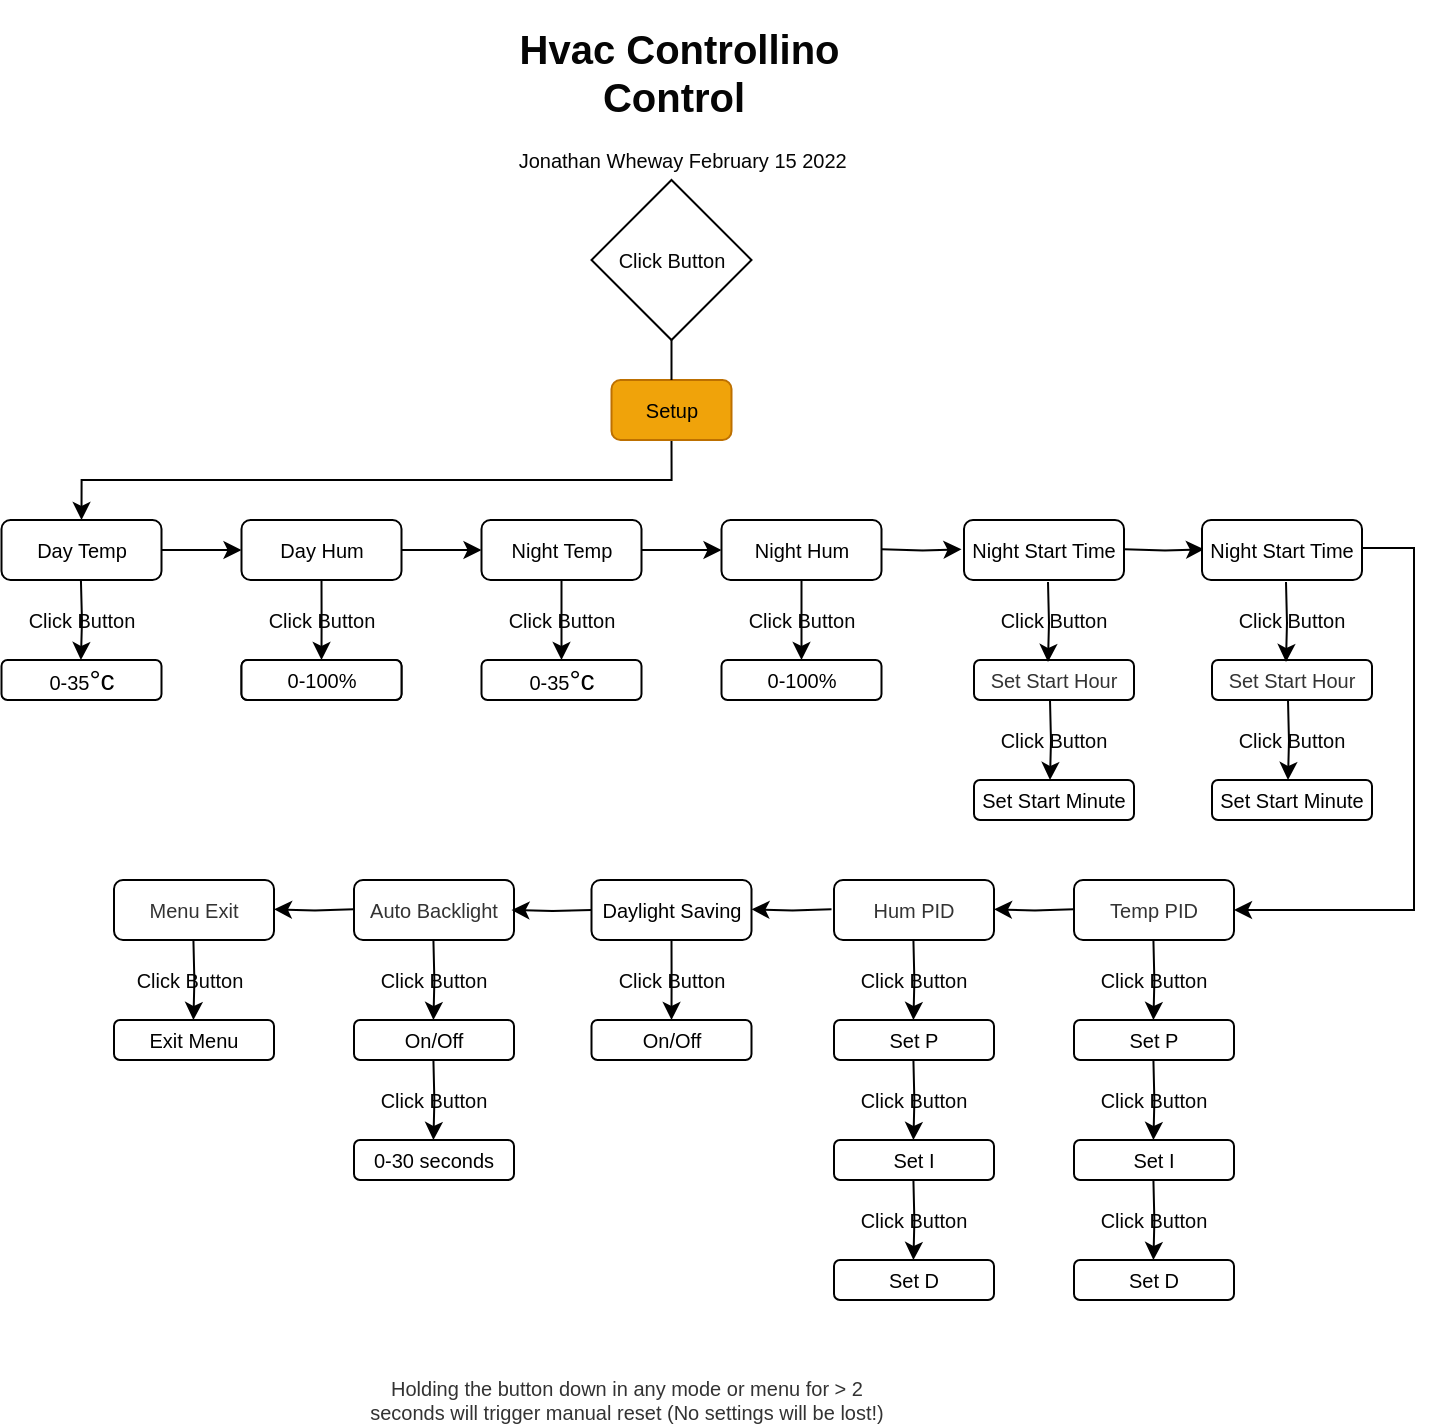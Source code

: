 <mxfile version="16.4.0" type="device"><diagram id="C5RBs43oDa-KdzZeNtuy" name="Page-1"><mxGraphModel dx="981" dy="486" grid="1" gridSize="10" guides="1" tooltips="1" connect="1" arrows="1" fold="1" page="1" pageScale="1" pageWidth="827" pageHeight="1169" math="0" shadow="0"><root><mxCell id="WIyWlLk6GJQsqaUBKTNV-0"/><mxCell id="WIyWlLk6GJQsqaUBKTNV-1" parent="WIyWlLk6GJQsqaUBKTNV-0"/><mxCell id="kayohgrcvyyo8fzq3_gH-1" value="" style="rhombus;whiteSpace=wrap;html=1;" parent="WIyWlLk6GJQsqaUBKTNV-1" vertex="1"><mxGeometry x="358.75" y="100" width="80" height="80" as="geometry"/></mxCell><mxCell id="uht7ExCB_Nv-VOzolGQ1-26" style="edgeStyle=orthogonalEdgeStyle;rounded=0;orthogonalLoop=1;jettySize=auto;html=1;exitX=0.5;exitY=1;exitDx=0;exitDy=0;entryX=0.5;entryY=0;entryDx=0;entryDy=0;fontSize=10;fontColor=#050505;" parent="WIyWlLk6GJQsqaUBKTNV-1" source="uht7ExCB_Nv-VOzolGQ1-10" target="uht7ExCB_Nv-VOzolGQ1-20" edge="1"><mxGeometry relative="1" as="geometry"/></mxCell><mxCell id="uht7ExCB_Nv-VOzolGQ1-10" value="Setup" style="rounded=1;whiteSpace=wrap;html=1;fontSize=10;fillColor=#f0a30a;strokeColor=#BD7000;fontColor=#000000;" parent="WIyWlLk6GJQsqaUBKTNV-1" vertex="1"><mxGeometry x="368.75" y="200" width="60" height="30" as="geometry"/></mxCell><mxCell id="uht7ExCB_Nv-VOzolGQ1-18" value="Click Button&lt;br&gt;" style="text;html=1;strokeColor=none;fillColor=none;align=center;verticalAlign=middle;whiteSpace=wrap;rounded=0;fontSize=10;fontColor=#050505;" parent="WIyWlLk6GJQsqaUBKTNV-1" vertex="1"><mxGeometry x="368.75" y="130" width="60" height="20" as="geometry"/></mxCell><mxCell id="uht7ExCB_Nv-VOzolGQ1-27" style="edgeStyle=orthogonalEdgeStyle;rounded=0;orthogonalLoop=1;jettySize=auto;html=1;exitX=1;exitY=0.5;exitDx=0;exitDy=0;entryX=0;entryY=0.5;entryDx=0;entryDy=0;fontSize=10;fontColor=#050505;" parent="WIyWlLk6GJQsqaUBKTNV-1" source="uht7ExCB_Nv-VOzolGQ1-20" target="uht7ExCB_Nv-VOzolGQ1-21" edge="1"><mxGeometry relative="1" as="geometry"/></mxCell><mxCell id="uht7ExCB_Nv-VOzolGQ1-20" value="&lt;font color=&quot;#000000&quot;&gt;Day Temp&lt;/font&gt;" style="rounded=1;whiteSpace=wrap;html=1;fontSize=10;fontColor=#CCCCCC;rotation=0;" parent="WIyWlLk6GJQsqaUBKTNV-1" vertex="1"><mxGeometry x="63.75" y="270" width="80" height="30" as="geometry"/></mxCell><mxCell id="uht7ExCB_Nv-VOzolGQ1-28" style="edgeStyle=orthogonalEdgeStyle;rounded=0;orthogonalLoop=1;jettySize=auto;html=1;exitX=1;exitY=0.5;exitDx=0;exitDy=0;entryX=0;entryY=0.5;entryDx=0;entryDy=0;fontSize=10;fontColor=#050505;" parent="WIyWlLk6GJQsqaUBKTNV-1" source="uht7ExCB_Nv-VOzolGQ1-21" target="uht7ExCB_Nv-VOzolGQ1-22" edge="1"><mxGeometry relative="1" as="geometry"/></mxCell><mxCell id="uht7ExCB_Nv-VOzolGQ1-44" style="edgeStyle=orthogonalEdgeStyle;rounded=0;orthogonalLoop=1;jettySize=auto;html=1;exitX=0.5;exitY=1;exitDx=0;exitDy=0;entryX=0.5;entryY=0;entryDx=0;entryDy=0;fontSize=10;fontColor=#050505;" parent="WIyWlLk6GJQsqaUBKTNV-1" source="uht7ExCB_Nv-VOzolGQ1-21" edge="1"><mxGeometry relative="1" as="geometry"><mxPoint x="223.75" y="340" as="targetPoint"/></mxGeometry></mxCell><mxCell id="uht7ExCB_Nv-VOzolGQ1-21" value="&lt;font color=&quot;#000000&quot;&gt;Day Hum&lt;/font&gt;" style="rounded=1;whiteSpace=wrap;html=1;fontSize=10;fontColor=#CCCCCC;rotation=0;" parent="WIyWlLk6GJQsqaUBKTNV-1" vertex="1"><mxGeometry x="183.75" y="270" width="80" height="30" as="geometry"/></mxCell><mxCell id="uht7ExCB_Nv-VOzolGQ1-29" value="" style="edgeStyle=orthogonalEdgeStyle;rounded=0;orthogonalLoop=1;jettySize=auto;html=1;fontSize=10;fontColor=#050505;" parent="WIyWlLk6GJQsqaUBKTNV-1" source="uht7ExCB_Nv-VOzolGQ1-22" target="uht7ExCB_Nv-VOzolGQ1-23" edge="1"><mxGeometry relative="1" as="geometry"/></mxCell><mxCell id="uht7ExCB_Nv-VOzolGQ1-45" style="edgeStyle=orthogonalEdgeStyle;rounded=0;orthogonalLoop=1;jettySize=auto;html=1;exitX=0.5;exitY=1;exitDx=0;exitDy=0;entryX=0.5;entryY=0;entryDx=0;entryDy=0;fontSize=10;fontColor=#050505;" parent="WIyWlLk6GJQsqaUBKTNV-1" source="uht7ExCB_Nv-VOzolGQ1-22" target="uht7ExCB_Nv-VOzolGQ1-43" edge="1"><mxGeometry relative="1" as="geometry"/></mxCell><mxCell id="uht7ExCB_Nv-VOzolGQ1-22" value="&lt;font color=&quot;#000000&quot;&gt;Night Temp&lt;/font&gt;" style="rounded=1;whiteSpace=wrap;html=1;fontSize=10;fontColor=#CCCCCC;rotation=0;" parent="WIyWlLk6GJQsqaUBKTNV-1" vertex="1"><mxGeometry x="303.75" y="270" width="80" height="30" as="geometry"/></mxCell><mxCell id="uht7ExCB_Nv-VOzolGQ1-48" style="edgeStyle=orthogonalEdgeStyle;rounded=0;orthogonalLoop=1;jettySize=auto;html=1;exitX=0.5;exitY=1;exitDx=0;exitDy=0;entryX=0.5;entryY=0;entryDx=0;entryDy=0;fontSize=10;fontColor=#050505;" parent="WIyWlLk6GJQsqaUBKTNV-1" source="uht7ExCB_Nv-VOzolGQ1-23" target="uht7ExCB_Nv-VOzolGQ1-46" edge="1"><mxGeometry relative="1" as="geometry"/></mxCell><mxCell id="uht7ExCB_Nv-VOzolGQ1-23" value="&lt;span style=&quot;color: rgb(0 , 0 , 0)&quot;&gt;Night Hum&lt;/span&gt;" style="rounded=1;whiteSpace=wrap;html=1;fontSize=10;fontColor=#CCCCCC;rotation=0;" parent="WIyWlLk6GJQsqaUBKTNV-1" vertex="1"><mxGeometry x="423.75" y="270" width="80" height="30" as="geometry"/></mxCell><mxCell id="uht7ExCB_Nv-VOzolGQ1-56" style="edgeStyle=orthogonalEdgeStyle;rounded=0;orthogonalLoop=1;jettySize=auto;html=1;exitX=1;exitY=0.5;exitDx=0;exitDy=0;fontSize=10;fontColor=#050505;entryX=1;entryY=0.5;entryDx=0;entryDy=0;" parent="WIyWlLk6GJQsqaUBKTNV-1" edge="1" target="85KR3ablWxNYl-LIiudF-0"><mxGeometry relative="1" as="geometry"><mxPoint x="710" y="500" as="targetPoint"/><Array as="points"><mxPoint x="740" y="284"/><mxPoint x="770" y="284"/><mxPoint x="770" y="465"/></Array><mxPoint x="740" y="280" as="sourcePoint"/></mxGeometry></mxCell><mxCell id="uht7ExCB_Nv-VOzolGQ1-43" value="&lt;span style=&quot;color: rgb(0 , 0 , 0)&quot;&gt;0-35&lt;/span&gt;&lt;font style=&quot;color: rgb(0 , 0 , 0) ; font-size: 14px&quot;&gt;°c&lt;/font&gt;" style="rounded=1;whiteSpace=wrap;html=1;fontSize=10;fontColor=#CCCCCC;rotation=0;" parent="WIyWlLk6GJQsqaUBKTNV-1" vertex="1"><mxGeometry x="303.75" y="340" width="80" height="20" as="geometry"/></mxCell><mxCell id="uht7ExCB_Nv-VOzolGQ1-46" value="&lt;span style=&quot;color: rgb(0 , 0 , 0)&quot;&gt;0-100%&lt;/span&gt;" style="rounded=1;whiteSpace=wrap;html=1;fontSize=10;fontColor=#CCCCCC;rotation=0;" parent="WIyWlLk6GJQsqaUBKTNV-1" vertex="1"><mxGeometry x="423.75" y="340" width="80" height="20" as="geometry"/></mxCell><mxCell id="uht7ExCB_Nv-VOzolGQ1-61" value="&lt;span data-lucid-type=&quot;application/vnd.lucid.text&quot; data-lucid-content=&quot;{&amp;#34;t&amp;#34;:&amp;#34;Diagnostic&amp;#34;,&amp;#34;m&amp;#34;:[{&amp;#34;s&amp;#34;:0,&amp;#34;n&amp;#34;:&amp;#34;a&amp;#34;,&amp;#34;v&amp;#34;:&amp;#34;center&amp;#34;},{&amp;#34;s&amp;#34;:0,&amp;#34;n&amp;#34;:&amp;#34;c&amp;#34;,&amp;#34;v&amp;#34;:&amp;#34;333333ff&amp;#34;,&amp;#34;e&amp;#34;:10}]}&quot;&gt;&lt;span style=&quot;color: rgb(51 , 51 , 51)&quot;&gt;Menu Exit&lt;/span&gt;&lt;/span&gt;" style="rounded=1;whiteSpace=wrap;html=1;fontSize=10;fontColor=#CCCCCC;rotation=0;" parent="WIyWlLk6GJQsqaUBKTNV-1" vertex="1"><mxGeometry x="120" y="450" width="80" height="30" as="geometry"/></mxCell><mxCell id="uht7ExCB_Nv-VOzolGQ1-68" value="Click Button&lt;br&gt;" style="text;html=1;strokeColor=none;fillColor=none;align=center;verticalAlign=middle;whiteSpace=wrap;rounded=0;fontSize=10;fontColor=#050505;" parent="WIyWlLk6GJQsqaUBKTNV-1" vertex="1"><mxGeometry x="193.75" y="310" width="60" height="20" as="geometry"/></mxCell><mxCell id="uht7ExCB_Nv-VOzolGQ1-69" value="Click Button&lt;br&gt;" style="text;html=1;strokeColor=none;fillColor=none;align=center;verticalAlign=middle;whiteSpace=wrap;rounded=0;fontSize=10;fontColor=#050505;" parent="WIyWlLk6GJQsqaUBKTNV-1" vertex="1"><mxGeometry x="313.75" y="310" width="60" height="20" as="geometry"/></mxCell><mxCell id="uht7ExCB_Nv-VOzolGQ1-70" value="Click Button&lt;br&gt;" style="text;html=1;strokeColor=none;fillColor=none;align=center;verticalAlign=middle;whiteSpace=wrap;rounded=0;fontSize=10;fontColor=#050505;" parent="WIyWlLk6GJQsqaUBKTNV-1" vertex="1"><mxGeometry x="433.75" y="310" width="60" height="20" as="geometry"/></mxCell><mxCell id="uht7ExCB_Nv-VOzolGQ1-76" value="Click Button&lt;br&gt;" style="text;html=1;strokeColor=none;fillColor=none;align=center;verticalAlign=middle;whiteSpace=wrap;rounded=0;fontSize=10;fontColor=#050505;" parent="WIyWlLk6GJQsqaUBKTNV-1" vertex="1"><mxGeometry x="73.75" y="310" width="60" height="20" as="geometry"/></mxCell><mxCell id="uht7ExCB_Nv-VOzolGQ1-77" value="&lt;span data-lucid-type=&quot;application/vnd.lucid.text&quot; data-lucid-content=&quot;{&amp;#34;t&amp;#34;:&amp;#34;Holding the button down in any mode or menu for &amp;gt; 1 second will manual reset (No settings will be lost!)&amp;#34;,&amp;#34;m&amp;#34;:[{&amp;#34;s&amp;#34;:0,&amp;#34;n&amp;#34;:&amp;#34;a&amp;#34;,&amp;#34;v&amp;#34;:&amp;#34;center&amp;#34;},{&amp;#34;s&amp;#34;:0,&amp;#34;n&amp;#34;:&amp;#34;c&amp;#34;,&amp;#34;v&amp;#34;:&amp;#34;333333ff&amp;#34;,&amp;#34;e&amp;#34;:104}]}&quot;&gt;&lt;span style=&quot;color: rgb(51 , 51 , 51)&quot;&gt;Holding the button down in any mode or menu for &amp;gt; 2 seconds will trigger manual reset (No settings will be lost!)&lt;/span&gt;&lt;/span&gt;" style="text;html=1;strokeColor=none;fillColor=none;align=center;verticalAlign=middle;whiteSpace=wrap;rounded=0;fontSize=10;fontColor=#050505;" parent="WIyWlLk6GJQsqaUBKTNV-1" vertex="1"><mxGeometry x="238.75" y="700" width="275" height="20" as="geometry"/></mxCell><mxCell id="uht7ExCB_Nv-VOzolGQ1-79" value="&lt;h1 style=&quot;text-align: center&quot;&gt;&amp;nbsp;Hvac Controllino Control&lt;/h1&gt;&lt;p&gt;&lt;span style=&quot;white-space: pre&quot;&gt;&#9;&lt;/span&gt;&amp;nbsp; &amp;nbsp; Jonathan Wheway February 15 2022&lt;/p&gt;" style="text;html=1;strokeColor=none;fillColor=none;spacing=5;spacingTop=-20;whiteSpace=wrap;overflow=hidden;rounded=0;fontSize=10;fontColor=#050505;" parent="WIyWlLk6GJQsqaUBKTNV-1" vertex="1"><mxGeometry x="283.75" y="20" width="230" height="120" as="geometry"/></mxCell><mxCell id="kayohgrcvyyo8fzq3_gH-0" style="edgeStyle=orthogonalEdgeStyle;rounded=0;orthogonalLoop=1;jettySize=auto;html=1;exitX=0.5;exitY=1;exitDx=0;exitDy=0;" parent="WIyWlLk6GJQsqaUBKTNV-1" edge="1"><mxGeometry relative="1" as="geometry"><mxPoint x="398.75" y="70" as="sourcePoint"/><mxPoint x="398.75" y="70" as="targetPoint"/></mxGeometry></mxCell><mxCell id="kayohgrcvyyo8fzq3_gH-2" value="" style="endArrow=none;html=1;rounded=0;entryX=0.5;entryY=1;entryDx=0;entryDy=0;exitX=0.5;exitY=0;exitDx=0;exitDy=0;" parent="WIyWlLk6GJQsqaUBKTNV-1" source="uht7ExCB_Nv-VOzolGQ1-10" target="kayohgrcvyyo8fzq3_gH-1" edge="1"><mxGeometry width="50" height="50" relative="1" as="geometry"><mxPoint x="388.75" y="190" as="sourcePoint"/><mxPoint x="438.75" y="140" as="targetPoint"/></mxGeometry></mxCell><mxCell id="kayohgrcvyyo8fzq3_gH-3" style="edgeStyle=orthogonalEdgeStyle;rounded=0;orthogonalLoop=1;jettySize=auto;html=1;fontSize=10;fontColor=#050505;" parent="WIyWlLk6GJQsqaUBKTNV-1" edge="1"><mxGeometry relative="1" as="geometry"><mxPoint x="103.46" y="300" as="sourcePoint"/><mxPoint x="103.46" y="340" as="targetPoint"/></mxGeometry></mxCell><mxCell id="kayohgrcvyyo8fzq3_gH-5" value="&lt;font color=&quot;#000000&quot;&gt;0-35&lt;font style=&quot;font-size: 14px&quot;&gt;°c&lt;/font&gt;&lt;/font&gt;" style="rounded=1;whiteSpace=wrap;html=1;fontSize=10;fontColor=#CCCCCC;rotation=0;" parent="WIyWlLk6GJQsqaUBKTNV-1" vertex="1"><mxGeometry x="63.75" y="340" width="80" height="20" as="geometry"/></mxCell><mxCell id="kayohgrcvyyo8fzq3_gH-6" value="&lt;font color=&quot;#000000&quot;&gt;0.1-2&lt;font style=&quot;font-size: 14px&quot;&gt;°c&lt;/font&gt;&lt;/font&gt;" style="rounded=1;whiteSpace=wrap;html=1;fontSize=10;fontColor=#CCCCCC;rotation=0;" parent="WIyWlLk6GJQsqaUBKTNV-1" vertex="1"><mxGeometry x="183.75" y="340" width="80" height="20" as="geometry"/></mxCell><mxCell id="kayohgrcvyyo8fzq3_gH-8" value="&lt;font color=&quot;#000000&quot;&gt;0-100%&lt;/font&gt;" style="rounded=1;whiteSpace=wrap;html=1;fontSize=10;fontColor=#CCCCCC;rotation=0;" parent="WIyWlLk6GJQsqaUBKTNV-1" vertex="1"><mxGeometry x="183.75" y="340" width="80" height="20" as="geometry"/></mxCell><mxCell id="pYj5arEwp67CHQVa4FWd-3" style="edgeStyle=orthogonalEdgeStyle;rounded=0;orthogonalLoop=1;jettySize=auto;html=1;exitX=0.5;exitY=1;exitDx=0;exitDy=0;entryX=0.5;entryY=0;entryDx=0;entryDy=0;fontSize=10;fontColor=#050505;" parent="WIyWlLk6GJQsqaUBKTNV-1" source="pYj5arEwp67CHQVa4FWd-4" edge="1"><mxGeometry relative="1" as="geometry"><mxPoint x="398.75" y="520" as="targetPoint"/></mxGeometry></mxCell><mxCell id="pYj5arEwp67CHQVa4FWd-4" value="&lt;font color=&quot;#000000&quot;&gt;Daylight Saving&lt;/font&gt;" style="rounded=1;whiteSpace=wrap;html=1;fontSize=10;fontColor=#CCCCCC;rotation=0;" parent="WIyWlLk6GJQsqaUBKTNV-1" vertex="1"><mxGeometry x="358.75" y="450" width="80" height="30" as="geometry"/></mxCell><mxCell id="pYj5arEwp67CHQVa4FWd-18" value="Click Button&lt;br&gt;" style="text;html=1;strokeColor=none;fillColor=none;align=center;verticalAlign=middle;whiteSpace=wrap;rounded=0;fontSize=10;fontColor=#050505;" parent="WIyWlLk6GJQsqaUBKTNV-1" vertex="1"><mxGeometry x="368.75" y="490" width="60" height="20" as="geometry"/></mxCell><mxCell id="pYj5arEwp67CHQVa4FWd-22" value="Click Button&lt;br&gt;" style="text;html=1;strokeColor=none;fillColor=none;align=center;verticalAlign=middle;whiteSpace=wrap;rounded=0;fontSize=10;fontColor=#050505;" parent="WIyWlLk6GJQsqaUBKTNV-1" vertex="1"><mxGeometry x="127.5" y="490" width="60" height="20" as="geometry"/></mxCell><mxCell id="pYj5arEwp67CHQVa4FWd-23" style="edgeStyle=orthogonalEdgeStyle;rounded=0;orthogonalLoop=1;jettySize=auto;html=1;fontSize=10;fontColor=#050505;" parent="WIyWlLk6GJQsqaUBKTNV-1" edge="1"><mxGeometry relative="1" as="geometry"><mxPoint x="159.71" y="480" as="sourcePoint"/><mxPoint x="159.71" y="520" as="targetPoint"/></mxGeometry></mxCell><mxCell id="pYj5arEwp67CHQVa4FWd-24" value="&lt;font color=&quot;#000000&quot;&gt;Exit Menu&lt;/font&gt;" style="rounded=1;whiteSpace=wrap;html=1;fontSize=10;fontColor=#CCCCCC;rotation=0;" parent="WIyWlLk6GJQsqaUBKTNV-1" vertex="1"><mxGeometry x="120" y="520" width="80" height="20" as="geometry"/></mxCell><mxCell id="pYj5arEwp67CHQVa4FWd-27" value="&lt;font color=&quot;#000000&quot;&gt;On/Off&lt;/font&gt;" style="rounded=1;whiteSpace=wrap;html=1;fontSize=10;fontColor=#CCCCCC;rotation=0;" parent="WIyWlLk6GJQsqaUBKTNV-1" vertex="1"><mxGeometry x="358.75" y="520" width="80" height="20" as="geometry"/></mxCell><mxCell id="85KR3ablWxNYl-LIiudF-0" value="&lt;span data-lucid-type=&quot;application/vnd.lucid.text&quot; data-lucid-content=&quot;{&amp;#34;t&amp;#34;:&amp;#34;Diagnostic&amp;#34;,&amp;#34;m&amp;#34;:[{&amp;#34;s&amp;#34;:0,&amp;#34;n&amp;#34;:&amp;#34;a&amp;#34;,&amp;#34;v&amp;#34;:&amp;#34;center&amp;#34;},{&amp;#34;s&amp;#34;:0,&amp;#34;n&amp;#34;:&amp;#34;c&amp;#34;,&amp;#34;v&amp;#34;:&amp;#34;333333ff&amp;#34;,&amp;#34;e&amp;#34;:10}]}&quot;&gt;&lt;span style=&quot;color: rgb(51 , 51 , 51)&quot;&gt;Temp PID&lt;/span&gt;&lt;/span&gt;" style="rounded=1;whiteSpace=wrap;html=1;fontSize=10;fontColor=#CCCCCC;rotation=0;" parent="WIyWlLk6GJQsqaUBKTNV-1" vertex="1"><mxGeometry x="600" y="450" width="80" height="30" as="geometry"/></mxCell><mxCell id="85KR3ablWxNYl-LIiudF-1" value="Click Button&lt;br&gt;" style="text;html=1;strokeColor=none;fillColor=none;align=center;verticalAlign=middle;whiteSpace=wrap;rounded=0;fontSize=10;fontColor=#050505;" parent="WIyWlLk6GJQsqaUBKTNV-1" vertex="1"><mxGeometry x="610" y="490" width="60" height="20" as="geometry"/></mxCell><mxCell id="85KR3ablWxNYl-LIiudF-2" style="edgeStyle=orthogonalEdgeStyle;rounded=0;orthogonalLoop=1;jettySize=auto;html=1;fontSize=10;fontColor=#050505;" parent="WIyWlLk6GJQsqaUBKTNV-1" edge="1"><mxGeometry relative="1" as="geometry"><mxPoint x="639.71" y="480" as="sourcePoint"/><mxPoint x="639.71" y="520" as="targetPoint"/></mxGeometry></mxCell><mxCell id="85KR3ablWxNYl-LIiudF-3" value="&lt;font color=&quot;#000000&quot;&gt;Set P&lt;/font&gt;" style="rounded=1;whiteSpace=wrap;html=1;fontSize=10;fontColor=#CCCCCC;rotation=0;" parent="WIyWlLk6GJQsqaUBKTNV-1" vertex="1"><mxGeometry x="600" y="520" width="80" height="20" as="geometry"/></mxCell><mxCell id="85KR3ablWxNYl-LIiudF-9" value="Click Button&lt;br&gt;" style="text;html=1;strokeColor=none;fillColor=none;align=center;verticalAlign=middle;whiteSpace=wrap;rounded=0;fontSize=10;fontColor=#050505;" parent="WIyWlLk6GJQsqaUBKTNV-1" vertex="1"><mxGeometry x="610" y="550" width="60" height="20" as="geometry"/></mxCell><mxCell id="85KR3ablWxNYl-LIiudF-10" value="&lt;font color=&quot;#000000&quot;&gt;Set I&lt;/font&gt;" style="rounded=1;whiteSpace=wrap;html=1;fontSize=10;fontColor=#CCCCCC;rotation=0;" parent="WIyWlLk6GJQsqaUBKTNV-1" vertex="1"><mxGeometry x="600" y="580" width="80" height="20" as="geometry"/></mxCell><mxCell id="85KR3ablWxNYl-LIiudF-11" style="edgeStyle=orthogonalEdgeStyle;rounded=0;orthogonalLoop=1;jettySize=auto;html=1;fontSize=10;fontColor=#050505;" parent="WIyWlLk6GJQsqaUBKTNV-1" edge="1"><mxGeometry relative="1" as="geometry"><mxPoint x="639.71" y="540" as="sourcePoint"/><mxPoint x="639.71" y="580" as="targetPoint"/></mxGeometry></mxCell><mxCell id="85KR3ablWxNYl-LIiudF-12" value="Click Button&lt;br&gt;" style="text;html=1;strokeColor=none;fillColor=none;align=center;verticalAlign=middle;whiteSpace=wrap;rounded=0;fontSize=10;fontColor=#050505;" parent="WIyWlLk6GJQsqaUBKTNV-1" vertex="1"><mxGeometry x="610" y="610" width="60" height="20" as="geometry"/></mxCell><mxCell id="85KR3ablWxNYl-LIiudF-13" value="&lt;font color=&quot;#000000&quot;&gt;Set D&lt;/font&gt;" style="rounded=1;whiteSpace=wrap;html=1;fontSize=10;fontColor=#CCCCCC;rotation=0;" parent="WIyWlLk6GJQsqaUBKTNV-1" vertex="1"><mxGeometry x="600" y="640" width="80" height="20" as="geometry"/></mxCell><mxCell id="85KR3ablWxNYl-LIiudF-14" style="edgeStyle=orthogonalEdgeStyle;rounded=0;orthogonalLoop=1;jettySize=auto;html=1;fontSize=10;fontColor=#050505;" parent="WIyWlLk6GJQsqaUBKTNV-1" edge="1"><mxGeometry relative="1" as="geometry"><mxPoint x="639.71" y="600" as="sourcePoint"/><mxPoint x="639.71" y="640" as="targetPoint"/></mxGeometry></mxCell><mxCell id="YsB7YM_zf3x500s2uAEm-0" value="" style="edgeStyle=orthogonalEdgeStyle;rounded=0;orthogonalLoop=1;jettySize=auto;html=1;fontSize=10;fontColor=#050505;" parent="WIyWlLk6GJQsqaUBKTNV-1" edge="1"><mxGeometry relative="1" as="geometry"><mxPoint x="600" y="464.66" as="sourcePoint"/><mxPoint x="560" y="464.66" as="targetPoint"/></mxGeometry></mxCell><mxCell id="YsB7YM_zf3x500s2uAEm-1" value="" style="edgeStyle=orthogonalEdgeStyle;rounded=0;orthogonalLoop=1;jettySize=auto;html=1;fontSize=10;fontColor=#050505;" parent="WIyWlLk6GJQsqaUBKTNV-1" edge="1"><mxGeometry relative="1" as="geometry"><mxPoint x="478.75" y="464.66" as="sourcePoint"/><mxPoint x="438.75" y="464.66" as="targetPoint"/></mxGeometry></mxCell><mxCell id="YsB7YM_zf3x500s2uAEm-4" value="&lt;font color=&quot;#333333&quot;&gt;Auto Backlight&lt;/font&gt;" style="rounded=1;whiteSpace=wrap;html=1;fontSize=10;fontColor=#CCCCCC;rotation=0;" parent="WIyWlLk6GJQsqaUBKTNV-1" vertex="1"><mxGeometry x="240" y="450" width="80" height="30" as="geometry"/></mxCell><mxCell id="YsB7YM_zf3x500s2uAEm-5" value="Click Button&lt;br&gt;" style="text;html=1;strokeColor=none;fillColor=none;align=center;verticalAlign=middle;whiteSpace=wrap;rounded=0;fontSize=10;fontColor=#050505;" parent="WIyWlLk6GJQsqaUBKTNV-1" vertex="1"><mxGeometry x="250" y="490" width="60" height="20" as="geometry"/></mxCell><mxCell id="YsB7YM_zf3x500s2uAEm-6" style="edgeStyle=orthogonalEdgeStyle;rounded=0;orthogonalLoop=1;jettySize=auto;html=1;fontSize=10;fontColor=#050505;" parent="WIyWlLk6GJQsqaUBKTNV-1" edge="1"><mxGeometry relative="1" as="geometry"><mxPoint x="279.71" y="480.0" as="sourcePoint"/><mxPoint x="279.71" y="520.0" as="targetPoint"/></mxGeometry></mxCell><mxCell id="YsB7YM_zf3x500s2uAEm-7" value="&lt;font color=&quot;#000000&quot;&gt;On/Off&lt;/font&gt;" style="rounded=1;whiteSpace=wrap;html=1;fontSize=10;fontColor=#CCCCCC;rotation=0;" parent="WIyWlLk6GJQsqaUBKTNV-1" vertex="1"><mxGeometry x="240" y="520" width="80" height="20" as="geometry"/></mxCell><mxCell id="YsB7YM_zf3x500s2uAEm-8" value="Click Button&lt;br&gt;" style="text;html=1;strokeColor=none;fillColor=none;align=center;verticalAlign=middle;whiteSpace=wrap;rounded=0;fontSize=10;fontColor=#050505;" parent="WIyWlLk6GJQsqaUBKTNV-1" vertex="1"><mxGeometry x="250" y="550" width="60" height="20" as="geometry"/></mxCell><mxCell id="YsB7YM_zf3x500s2uAEm-9" value="&lt;font color=&quot;#000000&quot;&gt;0-30 seconds&lt;/font&gt;" style="rounded=1;whiteSpace=wrap;html=1;fontSize=10;fontColor=#CCCCCC;rotation=0;" parent="WIyWlLk6GJQsqaUBKTNV-1" vertex="1"><mxGeometry x="240" y="580" width="80" height="20" as="geometry"/></mxCell><mxCell id="YsB7YM_zf3x500s2uAEm-10" style="edgeStyle=orthogonalEdgeStyle;rounded=0;orthogonalLoop=1;jettySize=auto;html=1;fontSize=10;fontColor=#050505;" parent="WIyWlLk6GJQsqaUBKTNV-1" edge="1"><mxGeometry relative="1" as="geometry"><mxPoint x="279.71" y="540.0" as="sourcePoint"/><mxPoint x="279.71" y="580" as="targetPoint"/></mxGeometry></mxCell><mxCell id="OIRuQDUW6K5pQHXecTtd-2" value="&lt;font color=&quot;#000000&quot;&gt;Night Start Time&lt;/font&gt;" style="rounded=1;whiteSpace=wrap;html=1;fontSize=10;fontColor=#CCCCCC;rotation=0;" vertex="1" parent="WIyWlLk6GJQsqaUBKTNV-1"><mxGeometry x="545" y="270" width="80" height="30" as="geometry"/></mxCell><mxCell id="OIRuQDUW6K5pQHXecTtd-9" value="" style="edgeStyle=orthogonalEdgeStyle;rounded=0;orthogonalLoop=1;jettySize=auto;html=1;fontSize=10;fontColor=#050505;" edge="1" parent="WIyWlLk6GJQsqaUBKTNV-1"><mxGeometry relative="1" as="geometry"><mxPoint x="503.75" y="284.66" as="sourcePoint"/><mxPoint x="543.75" y="284.66" as="targetPoint"/></mxGeometry></mxCell><mxCell id="OIRuQDUW6K5pQHXecTtd-10" value="" style="edgeStyle=orthogonalEdgeStyle;rounded=0;orthogonalLoop=1;jettySize=auto;html=1;fontSize=10;fontColor=#050505;" edge="1" parent="WIyWlLk6GJQsqaUBKTNV-1"><mxGeometry relative="1" as="geometry"><mxPoint x="625" y="284.66" as="sourcePoint"/><mxPoint x="665" y="284.66" as="targetPoint"/></mxGeometry></mxCell><mxCell id="OIRuQDUW6K5pQHXecTtd-11" value="&lt;font color=&quot;#333333&quot;&gt;Set Start Hour&lt;/font&gt;" style="rounded=1;whiteSpace=wrap;html=1;fontSize=10;fontColor=#CCCCCC;rotation=0;" vertex="1" parent="WIyWlLk6GJQsqaUBKTNV-1"><mxGeometry x="550" y="340" width="80" height="20" as="geometry"/></mxCell><mxCell id="OIRuQDUW6K5pQHXecTtd-12" value="Click Button&lt;br&gt;" style="text;html=1;strokeColor=none;fillColor=none;align=center;verticalAlign=middle;whiteSpace=wrap;rounded=0;fontSize=10;fontColor=#050505;" vertex="1" parent="WIyWlLk6GJQsqaUBKTNV-1"><mxGeometry x="560" y="310" width="60" height="20" as="geometry"/></mxCell><mxCell id="OIRuQDUW6K5pQHXecTtd-13" style="edgeStyle=orthogonalEdgeStyle;rounded=0;orthogonalLoop=1;jettySize=auto;html=1;exitX=0.5;exitY=1;exitDx=0;exitDy=0;entryX=0.5;entryY=0;entryDx=0;entryDy=0;fontSize=10;fontColor=#050505;" edge="1" parent="WIyWlLk6GJQsqaUBKTNV-1"><mxGeometry relative="1" as="geometry"><mxPoint x="588.0" y="400.0" as="targetPoint"/><mxPoint x="588.0" y="360.0" as="sourcePoint"/></mxGeometry></mxCell><mxCell id="OIRuQDUW6K5pQHXecTtd-14" value="&lt;font color=&quot;#000000&quot;&gt;Set Start Minute&lt;/font&gt;" style="rounded=1;whiteSpace=wrap;html=1;fontSize=10;fontColor=#CCCCCC;rotation=0;" vertex="1" parent="WIyWlLk6GJQsqaUBKTNV-1"><mxGeometry x="550" y="400" width="80" height="20" as="geometry"/></mxCell><mxCell id="OIRuQDUW6K5pQHXecTtd-15" value="Click Button&lt;br&gt;" style="text;html=1;strokeColor=none;fillColor=none;align=center;verticalAlign=middle;whiteSpace=wrap;rounded=0;fontSize=10;fontColor=#050505;" vertex="1" parent="WIyWlLk6GJQsqaUBKTNV-1"><mxGeometry x="560" y="370" width="60" height="20" as="geometry"/></mxCell><mxCell id="OIRuQDUW6K5pQHXecTtd-16" style="edgeStyle=orthogonalEdgeStyle;rounded=0;orthogonalLoop=1;jettySize=auto;html=1;exitX=0.5;exitY=1;exitDx=0;exitDy=0;entryX=0.5;entryY=0;entryDx=0;entryDy=0;fontSize=10;fontColor=#050505;" edge="1" parent="WIyWlLk6GJQsqaUBKTNV-1"><mxGeometry relative="1" as="geometry"><mxPoint x="587" y="301" as="sourcePoint"/><mxPoint x="587" y="341" as="targetPoint"/></mxGeometry></mxCell><mxCell id="OIRuQDUW6K5pQHXecTtd-25" value="&lt;font color=&quot;#000000&quot;&gt;Night Start Time&lt;/font&gt;" style="rounded=1;whiteSpace=wrap;html=1;fontSize=10;fontColor=#CCCCCC;rotation=0;" vertex="1" parent="WIyWlLk6GJQsqaUBKTNV-1"><mxGeometry x="664" y="270" width="80" height="30" as="geometry"/></mxCell><mxCell id="OIRuQDUW6K5pQHXecTtd-26" value="&lt;font color=&quot;#333333&quot;&gt;Set Start Hour&lt;/font&gt;" style="rounded=1;whiteSpace=wrap;html=1;fontSize=10;fontColor=#CCCCCC;rotation=0;" vertex="1" parent="WIyWlLk6GJQsqaUBKTNV-1"><mxGeometry x="669" y="340" width="80" height="20" as="geometry"/></mxCell><mxCell id="OIRuQDUW6K5pQHXecTtd-27" value="Click Button&lt;br&gt;" style="text;html=1;strokeColor=none;fillColor=none;align=center;verticalAlign=middle;whiteSpace=wrap;rounded=0;fontSize=10;fontColor=#050505;" vertex="1" parent="WIyWlLk6GJQsqaUBKTNV-1"><mxGeometry x="679" y="310" width="60" height="20" as="geometry"/></mxCell><mxCell id="OIRuQDUW6K5pQHXecTtd-28" style="edgeStyle=orthogonalEdgeStyle;rounded=0;orthogonalLoop=1;jettySize=auto;html=1;exitX=0.5;exitY=1;exitDx=0;exitDy=0;entryX=0.5;entryY=0;entryDx=0;entryDy=0;fontSize=10;fontColor=#050505;" edge="1" parent="WIyWlLk6GJQsqaUBKTNV-1"><mxGeometry relative="1" as="geometry"><mxPoint x="707.0" y="400.0" as="targetPoint"/><mxPoint x="707.0" y="360.0" as="sourcePoint"/></mxGeometry></mxCell><mxCell id="OIRuQDUW6K5pQHXecTtd-29" value="&lt;font color=&quot;#000000&quot;&gt;Set Start Minute&lt;/font&gt;" style="rounded=1;whiteSpace=wrap;html=1;fontSize=10;fontColor=#CCCCCC;rotation=0;" vertex="1" parent="WIyWlLk6GJQsqaUBKTNV-1"><mxGeometry x="669" y="400" width="80" height="20" as="geometry"/></mxCell><mxCell id="OIRuQDUW6K5pQHXecTtd-30" value="Click Button&lt;br&gt;" style="text;html=1;strokeColor=none;fillColor=none;align=center;verticalAlign=middle;whiteSpace=wrap;rounded=0;fontSize=10;fontColor=#050505;" vertex="1" parent="WIyWlLk6GJQsqaUBKTNV-1"><mxGeometry x="679" y="370" width="60" height="20" as="geometry"/></mxCell><mxCell id="OIRuQDUW6K5pQHXecTtd-31" style="edgeStyle=orthogonalEdgeStyle;rounded=0;orthogonalLoop=1;jettySize=auto;html=1;exitX=0.5;exitY=1;exitDx=0;exitDy=0;entryX=0.5;entryY=0;entryDx=0;entryDy=0;fontSize=10;fontColor=#050505;" edge="1" parent="WIyWlLk6GJQsqaUBKTNV-1"><mxGeometry relative="1" as="geometry"><mxPoint x="706" y="301.0" as="sourcePoint"/><mxPoint x="706" y="341.0" as="targetPoint"/></mxGeometry></mxCell><mxCell id="OIRuQDUW6K5pQHXecTtd-39" value="&lt;span data-lucid-type=&quot;application/vnd.lucid.text&quot; data-lucid-content=&quot;{&amp;#34;t&amp;#34;:&amp;#34;Diagnostic&amp;#34;,&amp;#34;m&amp;#34;:[{&amp;#34;s&amp;#34;:0,&amp;#34;n&amp;#34;:&amp;#34;a&amp;#34;,&amp;#34;v&amp;#34;:&amp;#34;center&amp;#34;},{&amp;#34;s&amp;#34;:0,&amp;#34;n&amp;#34;:&amp;#34;c&amp;#34;,&amp;#34;v&amp;#34;:&amp;#34;333333ff&amp;#34;,&amp;#34;e&amp;#34;:10}]}&quot;&gt;&lt;span style=&quot;color: rgb(51 , 51 , 51)&quot;&gt;Hum PID&lt;/span&gt;&lt;/span&gt;" style="rounded=1;whiteSpace=wrap;html=1;fontSize=10;fontColor=#CCCCCC;rotation=0;" vertex="1" parent="WIyWlLk6GJQsqaUBKTNV-1"><mxGeometry x="480" y="450" width="80" height="30" as="geometry"/></mxCell><mxCell id="OIRuQDUW6K5pQHXecTtd-40" value="Click Button&lt;br&gt;" style="text;html=1;strokeColor=none;fillColor=none;align=center;verticalAlign=middle;whiteSpace=wrap;rounded=0;fontSize=10;fontColor=#050505;" vertex="1" parent="WIyWlLk6GJQsqaUBKTNV-1"><mxGeometry x="490" y="490" width="60" height="20" as="geometry"/></mxCell><mxCell id="OIRuQDUW6K5pQHXecTtd-41" style="edgeStyle=orthogonalEdgeStyle;rounded=0;orthogonalLoop=1;jettySize=auto;html=1;fontSize=10;fontColor=#050505;" edge="1" parent="WIyWlLk6GJQsqaUBKTNV-1"><mxGeometry relative="1" as="geometry"><mxPoint x="519.71" y="480.0" as="sourcePoint"/><mxPoint x="519.71" y="520.0" as="targetPoint"/></mxGeometry></mxCell><mxCell id="OIRuQDUW6K5pQHXecTtd-42" value="&lt;font color=&quot;#000000&quot;&gt;Set P&lt;/font&gt;" style="rounded=1;whiteSpace=wrap;html=1;fontSize=10;fontColor=#CCCCCC;rotation=0;" vertex="1" parent="WIyWlLk6GJQsqaUBKTNV-1"><mxGeometry x="480" y="520" width="80" height="20" as="geometry"/></mxCell><mxCell id="OIRuQDUW6K5pQHXecTtd-43" value="Click Button&lt;br&gt;" style="text;html=1;strokeColor=none;fillColor=none;align=center;verticalAlign=middle;whiteSpace=wrap;rounded=0;fontSize=10;fontColor=#050505;" vertex="1" parent="WIyWlLk6GJQsqaUBKTNV-1"><mxGeometry x="490" y="550" width="60" height="20" as="geometry"/></mxCell><mxCell id="OIRuQDUW6K5pQHXecTtd-44" value="&lt;font color=&quot;#000000&quot;&gt;Set I&lt;/font&gt;" style="rounded=1;whiteSpace=wrap;html=1;fontSize=10;fontColor=#CCCCCC;rotation=0;" vertex="1" parent="WIyWlLk6GJQsqaUBKTNV-1"><mxGeometry x="480" y="580" width="80" height="20" as="geometry"/></mxCell><mxCell id="OIRuQDUW6K5pQHXecTtd-45" style="edgeStyle=orthogonalEdgeStyle;rounded=0;orthogonalLoop=1;jettySize=auto;html=1;fontSize=10;fontColor=#050505;" edge="1" parent="WIyWlLk6GJQsqaUBKTNV-1"><mxGeometry relative="1" as="geometry"><mxPoint x="519.71" y="540" as="sourcePoint"/><mxPoint x="519.71" y="580" as="targetPoint"/></mxGeometry></mxCell><mxCell id="OIRuQDUW6K5pQHXecTtd-46" value="Click Button&lt;br&gt;" style="text;html=1;strokeColor=none;fillColor=none;align=center;verticalAlign=middle;whiteSpace=wrap;rounded=0;fontSize=10;fontColor=#050505;" vertex="1" parent="WIyWlLk6GJQsqaUBKTNV-1"><mxGeometry x="490" y="610" width="60" height="20" as="geometry"/></mxCell><mxCell id="OIRuQDUW6K5pQHXecTtd-47" value="&lt;font color=&quot;#000000&quot;&gt;Set D&lt;/font&gt;" style="rounded=1;whiteSpace=wrap;html=1;fontSize=10;fontColor=#CCCCCC;rotation=0;" vertex="1" parent="WIyWlLk6GJQsqaUBKTNV-1"><mxGeometry x="480" y="640" width="80" height="20" as="geometry"/></mxCell><mxCell id="OIRuQDUW6K5pQHXecTtd-48" style="edgeStyle=orthogonalEdgeStyle;rounded=0;orthogonalLoop=1;jettySize=auto;html=1;fontSize=10;fontColor=#050505;" edge="1" parent="WIyWlLk6GJQsqaUBKTNV-1"><mxGeometry relative="1" as="geometry"><mxPoint x="519.71" y="600" as="sourcePoint"/><mxPoint x="519.71" y="640" as="targetPoint"/></mxGeometry></mxCell><mxCell id="OIRuQDUW6K5pQHXecTtd-49" value="" style="edgeStyle=orthogonalEdgeStyle;rounded=0;orthogonalLoop=1;jettySize=auto;html=1;fontSize=10;fontColor=#050505;" edge="1" parent="WIyWlLk6GJQsqaUBKTNV-1"><mxGeometry relative="1" as="geometry"><mxPoint x="358.75" y="465.0" as="sourcePoint"/><mxPoint x="318.75" y="465.0" as="targetPoint"/></mxGeometry></mxCell><mxCell id="OIRuQDUW6K5pQHXecTtd-50" value="" style="edgeStyle=orthogonalEdgeStyle;rounded=0;orthogonalLoop=1;jettySize=auto;html=1;fontSize=10;fontColor=#050505;" edge="1" parent="WIyWlLk6GJQsqaUBKTNV-1"><mxGeometry relative="1" as="geometry"><mxPoint x="240" y="464.66" as="sourcePoint"/><mxPoint x="200" y="464.66" as="targetPoint"/></mxGeometry></mxCell></root></mxGraphModel></diagram></mxfile>